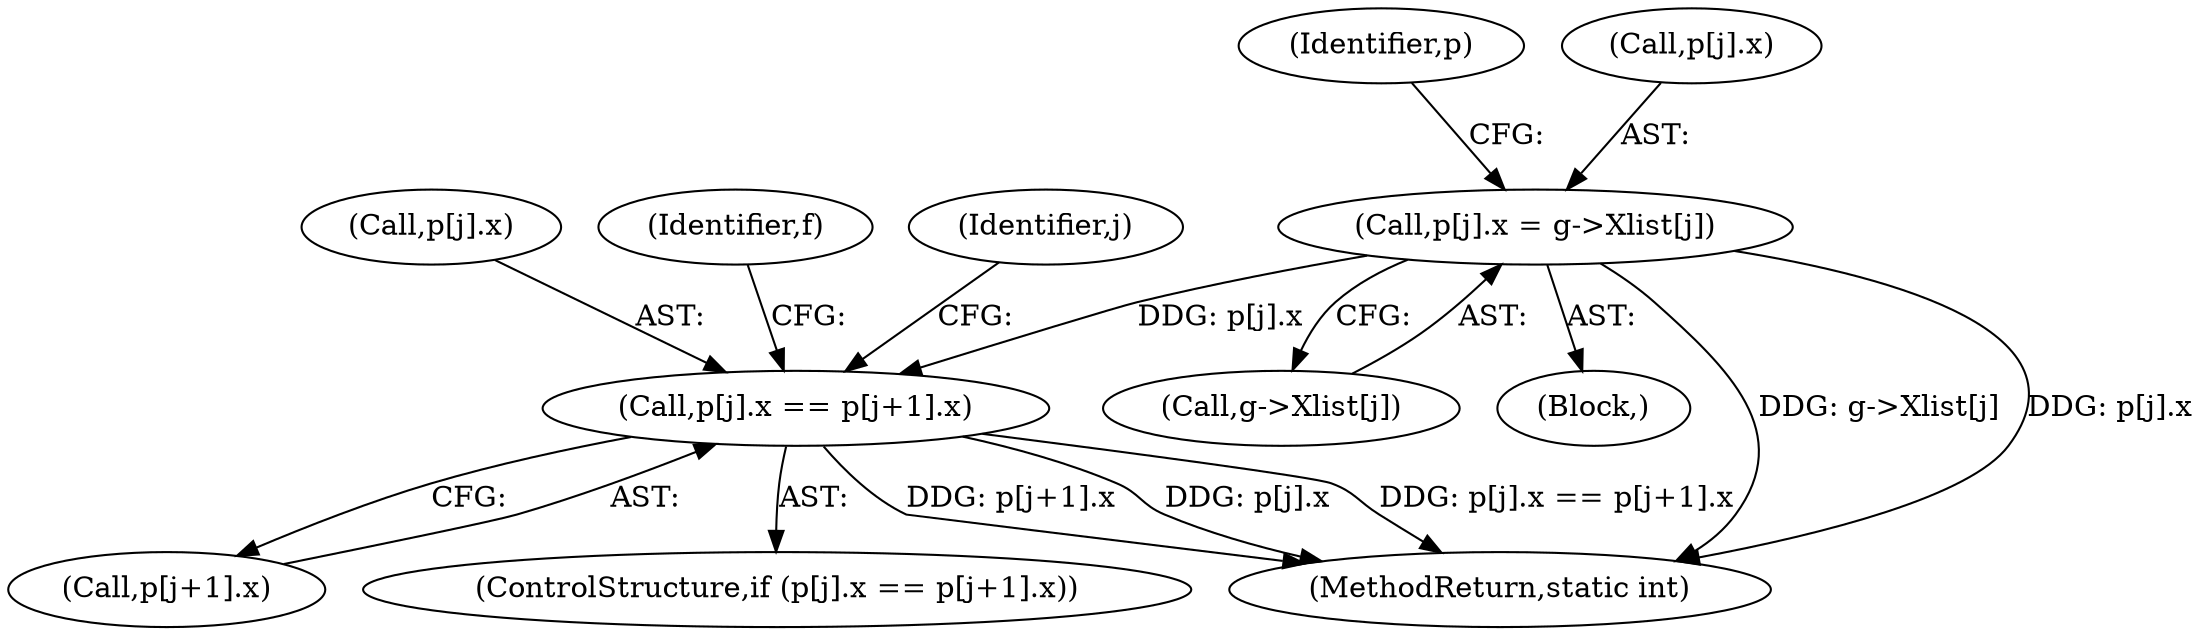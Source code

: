 digraph "0_stb_98fdfc6df88b1e34a736d5e126e6c8139c8de1a6_2@pointer" {
"1002237" [label="(Call,p[j].x = g->Xlist[j])"];
"1002279" [label="(Call,p[j].x == p[j+1].x)"];
"1002251" [label="(Identifier,p)"];
"1002243" [label="(Call,g->Xlist[j])"];
"1002280" [label="(Call,p[j].x)"];
"1002294" [label="(Identifier,f)"];
"1002277" [label="(Identifier,j)"];
"1002285" [label="(Call,p[j+1].x)"];
"1002236" [label="(Block,)"];
"1002278" [label="(ControlStructure,if (p[j].x == p[j+1].x))"];
"1002237" [label="(Call,p[j].x = g->Xlist[j])"];
"1002279" [label="(Call,p[j].x == p[j+1].x)"];
"1002238" [label="(Call,p[j].x)"];
"1003688" [label="(MethodReturn,static int)"];
"1002237" -> "1002236"  [label="AST: "];
"1002237" -> "1002243"  [label="CFG: "];
"1002238" -> "1002237"  [label="AST: "];
"1002243" -> "1002237"  [label="AST: "];
"1002251" -> "1002237"  [label="CFG: "];
"1002237" -> "1003688"  [label="DDG: g->Xlist[j]"];
"1002237" -> "1003688"  [label="DDG: p[j].x"];
"1002237" -> "1002279"  [label="DDG: p[j].x"];
"1002279" -> "1002278"  [label="AST: "];
"1002279" -> "1002285"  [label="CFG: "];
"1002280" -> "1002279"  [label="AST: "];
"1002285" -> "1002279"  [label="AST: "];
"1002294" -> "1002279"  [label="CFG: "];
"1002277" -> "1002279"  [label="CFG: "];
"1002279" -> "1003688"  [label="DDG: p[j+1].x"];
"1002279" -> "1003688"  [label="DDG: p[j].x"];
"1002279" -> "1003688"  [label="DDG: p[j].x == p[j+1].x"];
}
